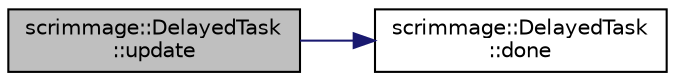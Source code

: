 digraph "scrimmage::DelayedTask::update"
{
 // LATEX_PDF_SIZE
  edge [fontname="Helvetica",fontsize="10",labelfontname="Helvetica",labelfontsize="10"];
  node [fontname="Helvetica",fontsize="10",shape=record];
  rankdir="LR";
  Node1 [label="scrimmage::DelayedTask\l::update",height=0.2,width=0.4,color="black", fillcolor="grey75", style="filled", fontcolor="black",tooltip=" "];
  Node1 -> Node2 [color="midnightblue",fontsize="10",style="solid",fontname="Helvetica"];
  Node2 [label="scrimmage::DelayedTask\l::done",height=0.2,width=0.4,color="black", fillcolor="white", style="filled",URL="$classscrimmage_1_1DelayedTask.html#a8120574c0dda1ef3f63d735dc519463e",tooltip=" "];
}

